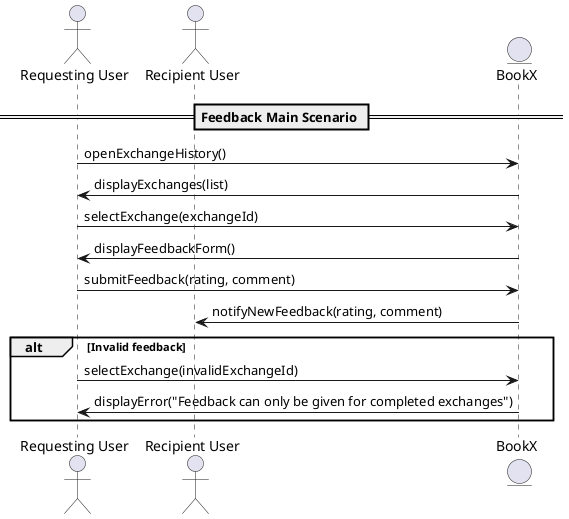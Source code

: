@startuml
actor "Requesting User"
actor "Recipient User"
entity "BookX" as System

== Feedback Main Scenario ==

"Requesting User" -> System: openExchangeHistory()
System -> "Requesting User": displayExchanges(list)

"Requesting User" -> System: selectExchange(exchangeId)
System -> "Requesting User": displayFeedbackForm()

"Requesting User" -> System: submitFeedback(rating, comment)
System -> "Recipient User": notifyNewFeedback(rating, comment)

alt Invalid feedback
    "Requesting User" -> System: selectExchange(invalidExchangeId)
    System -> "Requesting User": displayError("Feedback can only be given for completed exchanges")
end
@enduml
